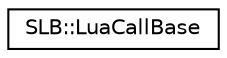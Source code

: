 digraph "Graphical Class Hierarchy"
{
  edge [fontname="Helvetica",fontsize="10",labelfontname="Helvetica",labelfontsize="10"];
  node [fontname="Helvetica",fontsize="10",shape=record];
  rankdir="LR";
  Node1 [label="SLB::LuaCallBase",height=0.2,width=0.4,color="black", fillcolor="white", style="filled",URL="$classSLB_1_1LuaCallBase.html"];
}

